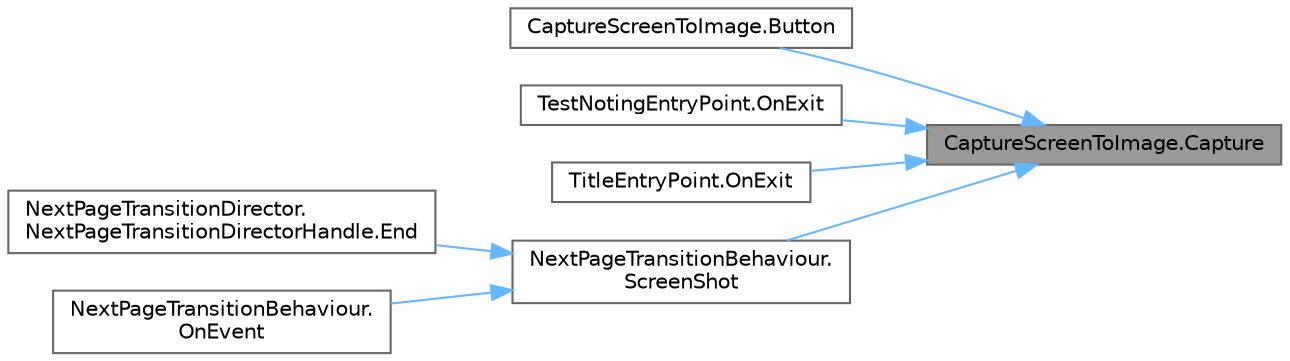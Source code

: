 digraph "CaptureScreenToImage.Capture"
{
 // LATEX_PDF_SIZE
  bgcolor="transparent";
  edge [fontname=Helvetica,fontsize=10,labelfontname=Helvetica,labelfontsize=10];
  node [fontname=Helvetica,fontsize=10,shape=box,height=0.2,width=0.4];
  rankdir="RL";
  Node1 [id="Node000001",label="CaptureScreenToImage.Capture",height=0.2,width=0.4,color="gray40", fillcolor="grey60", style="filled", fontcolor="black",tooltip=" "];
  Node1 -> Node2 [id="edge1_Node000001_Node000002",dir="back",color="steelblue1",style="solid",tooltip=" "];
  Node2 [id="Node000002",label="CaptureScreenToImage.Button",height=0.2,width=0.4,color="grey40", fillcolor="white", style="filled",URL="$class_capture_screen_to_image.html#a54863429f1703904ae76b31ffa9170bc",tooltip=" "];
  Node1 -> Node3 [id="edge2_Node000001_Node000003",dir="back",color="steelblue1",style="solid",tooltip=" "];
  Node3 [id="Node000003",label="TestNotingEntryPoint.OnExit",height=0.2,width=0.4,color="grey40", fillcolor="white", style="filled",URL="$class_test_noting_entry_point.html#acd5cc50017885fd98239f74e19b2ef49",tooltip=" "];
  Node1 -> Node4 [id="edge3_Node000001_Node000004",dir="back",color="steelblue1",style="solid",tooltip=" "];
  Node4 [id="Node000004",label="TitleEntryPoint.OnExit",height=0.2,width=0.4,color="grey40", fillcolor="white", style="filled",URL="$class_title_entry_point.html#a15b2ad433983b78cdbf1ee212d790eb2",tooltip=" "];
  Node1 -> Node5 [id="edge4_Node000001_Node000005",dir="back",color="steelblue1",style="solid",tooltip=" "];
  Node5 [id="Node000005",label="NextPageTransitionBehaviour.\lScreenShot",height=0.2,width=0.4,color="grey40", fillcolor="white", style="filled",URL="$class_next_page_transition_behaviour.html#a47b1043b8f7002610729250d00c4f909",tooltip=" "];
  Node5 -> Node6 [id="edge5_Node000005_Node000006",dir="back",color="steelblue1",style="solid",tooltip=" "];
  Node6 [id="Node000006",label="NextPageTransitionDirector.\lNextPageTransitionDirectorHandle.End",height=0.2,width=0.4,color="grey40", fillcolor="white", style="filled",URL="$class_next_page_transition_director_1_1_next_page_transition_director_handle.html#ac659cfa8286ea88c17891f56c7677bb8",tooltip=" "];
  Node5 -> Node7 [id="edge6_Node000005_Node000007",dir="back",color="steelblue1",style="solid",tooltip=" "];
  Node7 [id="Node000007",label="NextPageTransitionBehaviour.\lOnEvent",height=0.2,width=0.4,color="grey40", fillcolor="white", style="filled",URL="$class_next_page_transition_behaviour.html#a6538d2c826bc75da24dfa9345e6d5ec8",tooltip=" "];
}
